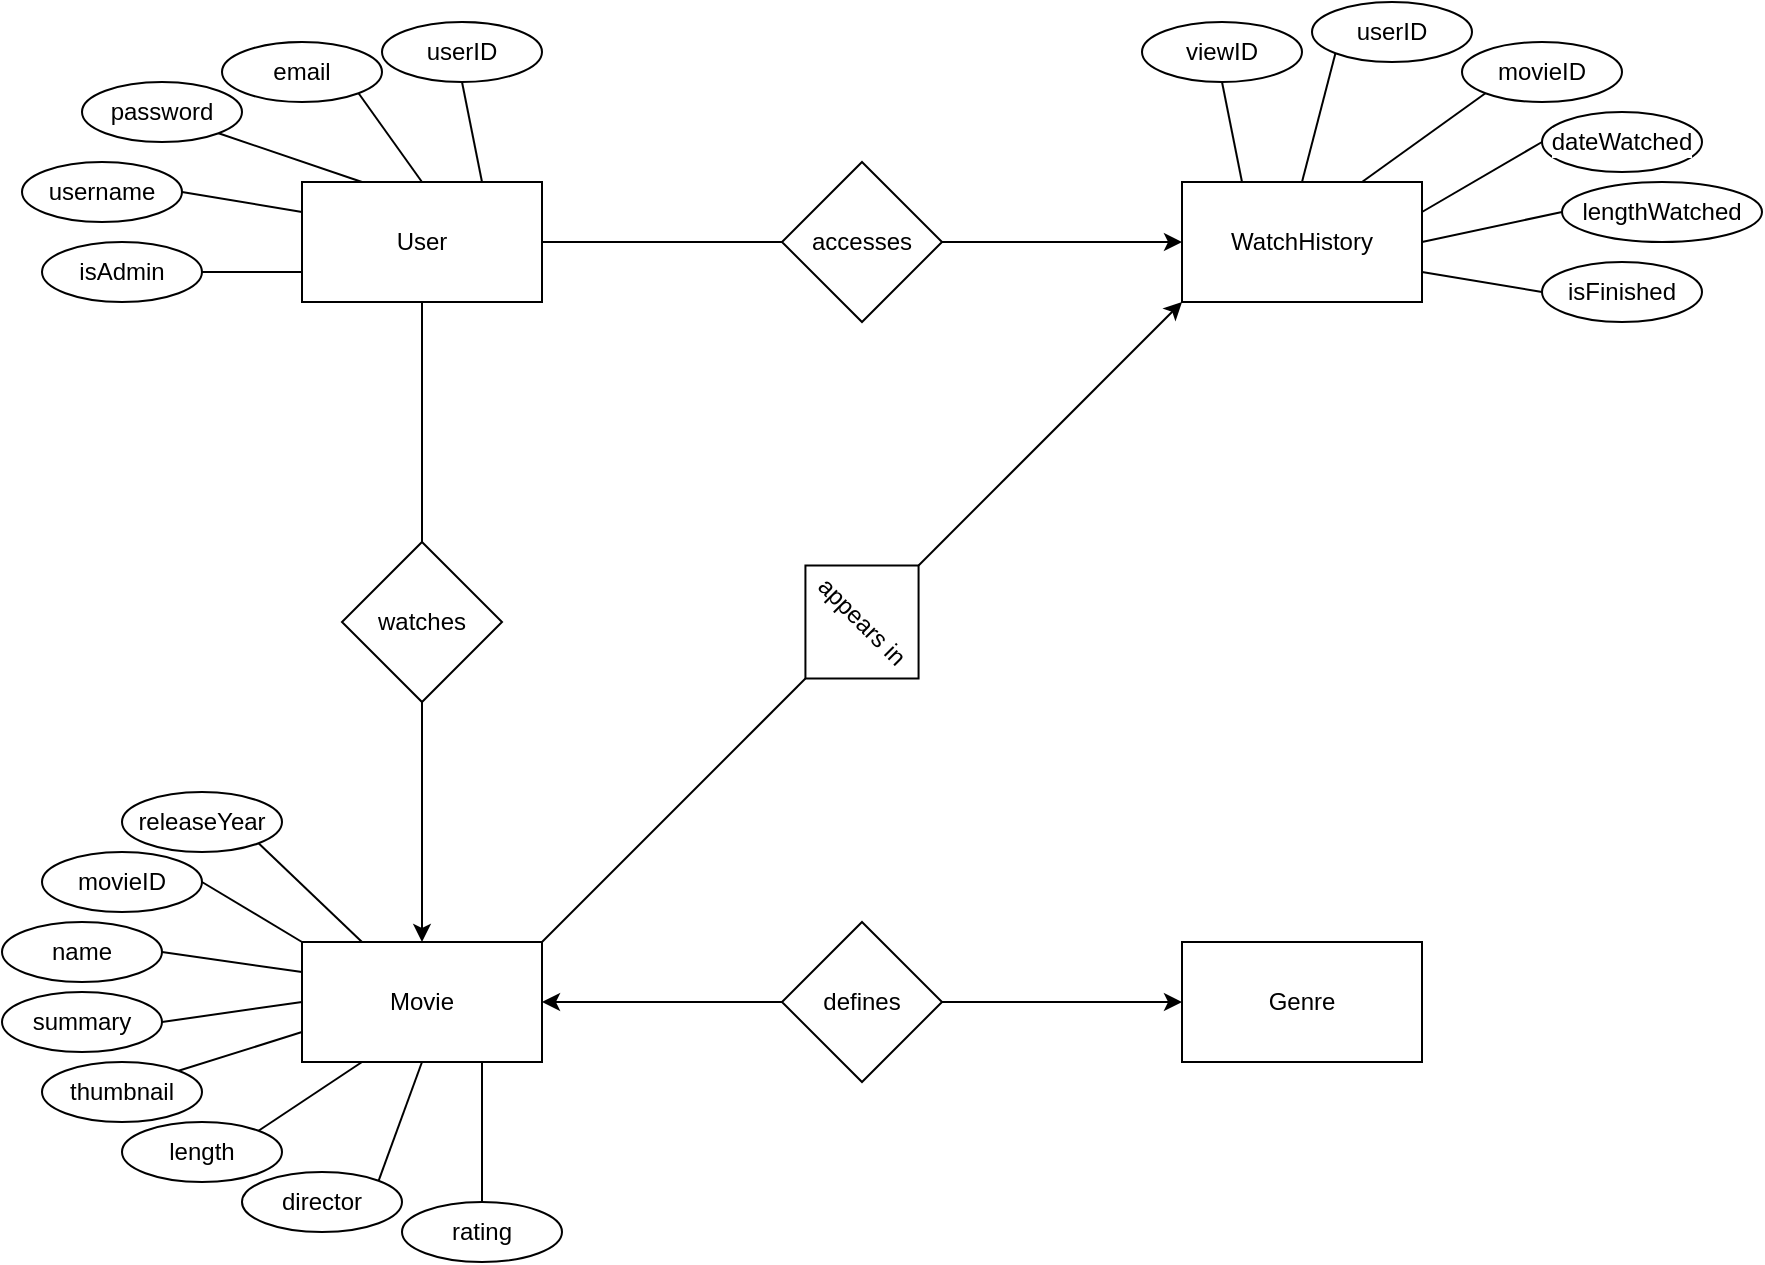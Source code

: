 <mxfile version="26.2.10">
  <diagram name="Page-1" id="SJn_idnGUMeTcrl6Irgf">
    <mxGraphModel dx="1228" dy="662" grid="1" gridSize="10" guides="1" tooltips="1" connect="1" arrows="1" fold="1" page="1" pageScale="1" pageWidth="850" pageHeight="1100" math="0" shadow="0">
      <root>
        <mxCell id="0" />
        <mxCell id="1" parent="0" />
        <mxCell id="cjGsYmpgyJE01i0ZJRMN-10" style="edgeStyle=orthogonalEdgeStyle;rounded=0;orthogonalLoop=1;jettySize=auto;html=1;exitX=0.5;exitY=1;exitDx=0;exitDy=0;entryX=0.5;entryY=0;entryDx=0;entryDy=0;endArrow=none;startFill=0;" edge="1" parent="1" source="cjGsYmpgyJE01i0ZJRMN-3" target="cjGsYmpgyJE01i0ZJRMN-7">
          <mxGeometry relative="1" as="geometry" />
        </mxCell>
        <mxCell id="cjGsYmpgyJE01i0ZJRMN-12" style="edgeStyle=orthogonalEdgeStyle;rounded=0;orthogonalLoop=1;jettySize=auto;html=1;exitX=1;exitY=0.5;exitDx=0;exitDy=0;entryX=0;entryY=0.5;entryDx=0;entryDy=0;endArrow=none;startFill=0;" edge="1" parent="1" source="cjGsYmpgyJE01i0ZJRMN-3" target="cjGsYmpgyJE01i0ZJRMN-8">
          <mxGeometry relative="1" as="geometry" />
        </mxCell>
        <mxCell id="cjGsYmpgyJE01i0ZJRMN-25" style="rounded=0;orthogonalLoop=1;jettySize=auto;html=1;exitX=0.75;exitY=0;exitDx=0;exitDy=0;entryX=0.5;entryY=1;entryDx=0;entryDy=0;endArrow=none;startFill=0;" edge="1" parent="1" source="cjGsYmpgyJE01i0ZJRMN-3" target="cjGsYmpgyJE01i0ZJRMN-20">
          <mxGeometry relative="1" as="geometry" />
        </mxCell>
        <mxCell id="cjGsYmpgyJE01i0ZJRMN-26" style="edgeStyle=none;shape=connector;rounded=0;orthogonalLoop=1;jettySize=auto;html=1;exitX=0.5;exitY=0;exitDx=0;exitDy=0;entryX=1;entryY=1;entryDx=0;entryDy=0;strokeColor=default;align=center;verticalAlign=middle;fontFamily=Helvetica;fontSize=11;fontColor=default;labelBackgroundColor=default;startFill=0;endArrow=none;" edge="1" parent="1" source="cjGsYmpgyJE01i0ZJRMN-3" target="cjGsYmpgyJE01i0ZJRMN-21">
          <mxGeometry relative="1" as="geometry" />
        </mxCell>
        <mxCell id="cjGsYmpgyJE01i0ZJRMN-27" style="edgeStyle=none;shape=connector;rounded=0;orthogonalLoop=1;jettySize=auto;html=1;exitX=0.25;exitY=0;exitDx=0;exitDy=0;entryX=1;entryY=1;entryDx=0;entryDy=0;strokeColor=default;align=center;verticalAlign=middle;fontFamily=Helvetica;fontSize=11;fontColor=default;labelBackgroundColor=default;startFill=0;endArrow=none;" edge="1" parent="1" source="cjGsYmpgyJE01i0ZJRMN-3" target="cjGsYmpgyJE01i0ZJRMN-22">
          <mxGeometry relative="1" as="geometry" />
        </mxCell>
        <mxCell id="cjGsYmpgyJE01i0ZJRMN-28" style="edgeStyle=none;shape=connector;rounded=0;orthogonalLoop=1;jettySize=auto;html=1;exitX=0;exitY=0.25;exitDx=0;exitDy=0;entryX=1;entryY=0.5;entryDx=0;entryDy=0;strokeColor=default;align=center;verticalAlign=middle;fontFamily=Helvetica;fontSize=11;fontColor=default;labelBackgroundColor=default;startFill=0;endArrow=none;" edge="1" parent="1" source="cjGsYmpgyJE01i0ZJRMN-3" target="cjGsYmpgyJE01i0ZJRMN-23">
          <mxGeometry relative="1" as="geometry" />
        </mxCell>
        <mxCell id="cjGsYmpgyJE01i0ZJRMN-29" style="edgeStyle=none;shape=connector;rounded=0;orthogonalLoop=1;jettySize=auto;html=1;exitX=0;exitY=0.75;exitDx=0;exitDy=0;entryX=1;entryY=0.5;entryDx=0;entryDy=0;strokeColor=default;align=center;verticalAlign=middle;fontFamily=Helvetica;fontSize=11;fontColor=default;labelBackgroundColor=default;startFill=0;endArrow=none;" edge="1" parent="1" source="cjGsYmpgyJE01i0ZJRMN-3" target="cjGsYmpgyJE01i0ZJRMN-24">
          <mxGeometry relative="1" as="geometry" />
        </mxCell>
        <mxCell id="cjGsYmpgyJE01i0ZJRMN-3" value="User" style="rounded=0;whiteSpace=wrap;html=1;" vertex="1" parent="1">
          <mxGeometry x="240" y="180" width="120" height="60" as="geometry" />
        </mxCell>
        <mxCell id="cjGsYmpgyJE01i0ZJRMN-18" style="rounded=0;orthogonalLoop=1;jettySize=auto;html=1;exitX=1;exitY=0;exitDx=0;exitDy=0;entryX=0.5;entryY=1;entryDx=0;entryDy=0;endArrow=none;startFill=0;" edge="1" parent="1" source="cjGsYmpgyJE01i0ZJRMN-4" target="cjGsYmpgyJE01i0ZJRMN-17">
          <mxGeometry relative="1" as="geometry" />
        </mxCell>
        <mxCell id="cjGsYmpgyJE01i0ZJRMN-38" style="edgeStyle=none;shape=connector;rounded=0;orthogonalLoop=1;jettySize=auto;html=1;exitX=0.25;exitY=0;exitDx=0;exitDy=0;entryX=1;entryY=1;entryDx=0;entryDy=0;strokeColor=default;align=center;verticalAlign=middle;fontFamily=Helvetica;fontSize=11;fontColor=default;labelBackgroundColor=default;startFill=0;endArrow=none;" edge="1" parent="1" source="cjGsYmpgyJE01i0ZJRMN-4" target="cjGsYmpgyJE01i0ZJRMN-34">
          <mxGeometry relative="1" as="geometry" />
        </mxCell>
        <mxCell id="cjGsYmpgyJE01i0ZJRMN-39" style="edgeStyle=none;shape=connector;rounded=0;orthogonalLoop=1;jettySize=auto;html=1;exitX=0;exitY=0;exitDx=0;exitDy=0;entryX=1;entryY=0.5;entryDx=0;entryDy=0;strokeColor=default;align=center;verticalAlign=middle;fontFamily=Helvetica;fontSize=11;fontColor=default;labelBackgroundColor=default;startFill=0;endArrow=none;" edge="1" parent="1" source="cjGsYmpgyJE01i0ZJRMN-4" target="cjGsYmpgyJE01i0ZJRMN-30">
          <mxGeometry relative="1" as="geometry" />
        </mxCell>
        <mxCell id="cjGsYmpgyJE01i0ZJRMN-40" style="edgeStyle=none;shape=connector;rounded=0;orthogonalLoop=1;jettySize=auto;html=1;exitX=0;exitY=0.25;exitDx=0;exitDy=0;entryX=1;entryY=0.5;entryDx=0;entryDy=0;strokeColor=default;align=center;verticalAlign=middle;fontFamily=Helvetica;fontSize=11;fontColor=default;labelBackgroundColor=default;startFill=0;endArrow=none;" edge="1" parent="1" source="cjGsYmpgyJE01i0ZJRMN-4" target="cjGsYmpgyJE01i0ZJRMN-31">
          <mxGeometry relative="1" as="geometry" />
        </mxCell>
        <mxCell id="cjGsYmpgyJE01i0ZJRMN-41" style="edgeStyle=none;shape=connector;rounded=0;orthogonalLoop=1;jettySize=auto;html=1;exitX=0;exitY=0.5;exitDx=0;exitDy=0;entryX=1;entryY=0.5;entryDx=0;entryDy=0;strokeColor=default;align=center;verticalAlign=middle;fontFamily=Helvetica;fontSize=11;fontColor=default;labelBackgroundColor=default;startFill=0;endArrow=none;" edge="1" parent="1" source="cjGsYmpgyJE01i0ZJRMN-4" target="cjGsYmpgyJE01i0ZJRMN-32">
          <mxGeometry relative="1" as="geometry" />
        </mxCell>
        <mxCell id="cjGsYmpgyJE01i0ZJRMN-42" style="edgeStyle=none;shape=connector;rounded=0;orthogonalLoop=1;jettySize=auto;html=1;exitX=0;exitY=0.75;exitDx=0;exitDy=0;entryX=1;entryY=0;entryDx=0;entryDy=0;strokeColor=default;align=center;verticalAlign=middle;fontFamily=Helvetica;fontSize=11;fontColor=default;labelBackgroundColor=default;startFill=0;endArrow=none;" edge="1" parent="1" source="cjGsYmpgyJE01i0ZJRMN-4" target="cjGsYmpgyJE01i0ZJRMN-33">
          <mxGeometry relative="1" as="geometry" />
        </mxCell>
        <mxCell id="cjGsYmpgyJE01i0ZJRMN-44" style="edgeStyle=none;shape=connector;rounded=0;orthogonalLoop=1;jettySize=auto;html=1;exitX=0.25;exitY=1;exitDx=0;exitDy=0;entryX=1;entryY=0;entryDx=0;entryDy=0;strokeColor=default;align=center;verticalAlign=middle;fontFamily=Helvetica;fontSize=11;fontColor=default;labelBackgroundColor=default;startFill=0;endArrow=none;" edge="1" parent="1" source="cjGsYmpgyJE01i0ZJRMN-4" target="cjGsYmpgyJE01i0ZJRMN-35">
          <mxGeometry relative="1" as="geometry" />
        </mxCell>
        <mxCell id="cjGsYmpgyJE01i0ZJRMN-45" style="edgeStyle=none;shape=connector;rounded=0;orthogonalLoop=1;jettySize=auto;html=1;exitX=0.5;exitY=1;exitDx=0;exitDy=0;entryX=1;entryY=0;entryDx=0;entryDy=0;strokeColor=default;align=center;verticalAlign=middle;fontFamily=Helvetica;fontSize=11;fontColor=default;labelBackgroundColor=default;startFill=0;endArrow=none;" edge="1" parent="1" source="cjGsYmpgyJE01i0ZJRMN-4" target="cjGsYmpgyJE01i0ZJRMN-36">
          <mxGeometry relative="1" as="geometry" />
        </mxCell>
        <mxCell id="cjGsYmpgyJE01i0ZJRMN-46" style="edgeStyle=none;shape=connector;rounded=0;orthogonalLoop=1;jettySize=auto;html=1;exitX=0.75;exitY=1;exitDx=0;exitDy=0;entryX=0.5;entryY=0;entryDx=0;entryDy=0;strokeColor=default;align=center;verticalAlign=middle;fontFamily=Helvetica;fontSize=11;fontColor=default;labelBackgroundColor=default;startFill=0;endArrow=none;" edge="1" parent="1" source="cjGsYmpgyJE01i0ZJRMN-4" target="cjGsYmpgyJE01i0ZJRMN-37">
          <mxGeometry relative="1" as="geometry" />
        </mxCell>
        <mxCell id="cjGsYmpgyJE01i0ZJRMN-4" value="Movie" style="rounded=0;whiteSpace=wrap;html=1;" vertex="1" parent="1">
          <mxGeometry x="240" y="560" width="120" height="60" as="geometry" />
        </mxCell>
        <mxCell id="cjGsYmpgyJE01i0ZJRMN-54" style="edgeStyle=none;shape=connector;rounded=0;orthogonalLoop=1;jettySize=auto;html=1;exitX=0.25;exitY=0;exitDx=0;exitDy=0;entryX=0.5;entryY=1;entryDx=0;entryDy=0;strokeColor=default;align=center;verticalAlign=middle;fontFamily=Helvetica;fontSize=11;fontColor=default;labelBackgroundColor=default;startFill=0;endArrow=none;" edge="1" parent="1" source="cjGsYmpgyJE01i0ZJRMN-5" target="cjGsYmpgyJE01i0ZJRMN-47">
          <mxGeometry relative="1" as="geometry" />
        </mxCell>
        <mxCell id="cjGsYmpgyJE01i0ZJRMN-55" style="edgeStyle=none;shape=connector;rounded=0;orthogonalLoop=1;jettySize=auto;html=1;exitX=0.5;exitY=0;exitDx=0;exitDy=0;entryX=0;entryY=1;entryDx=0;entryDy=0;strokeColor=default;align=center;verticalAlign=middle;fontFamily=Helvetica;fontSize=11;fontColor=default;labelBackgroundColor=default;startFill=0;endArrow=none;" edge="1" parent="1" source="cjGsYmpgyJE01i0ZJRMN-5" target="cjGsYmpgyJE01i0ZJRMN-48">
          <mxGeometry relative="1" as="geometry" />
        </mxCell>
        <mxCell id="cjGsYmpgyJE01i0ZJRMN-56" style="edgeStyle=none;shape=connector;rounded=0;orthogonalLoop=1;jettySize=auto;html=1;exitX=0.75;exitY=0;exitDx=0;exitDy=0;entryX=0;entryY=1;entryDx=0;entryDy=0;strokeColor=default;align=center;verticalAlign=middle;fontFamily=Helvetica;fontSize=11;fontColor=default;labelBackgroundColor=default;startFill=0;endArrow=none;" edge="1" parent="1" source="cjGsYmpgyJE01i0ZJRMN-5" target="cjGsYmpgyJE01i0ZJRMN-49">
          <mxGeometry relative="1" as="geometry" />
        </mxCell>
        <mxCell id="cjGsYmpgyJE01i0ZJRMN-57" style="edgeStyle=none;shape=connector;rounded=0;orthogonalLoop=1;jettySize=auto;html=1;exitX=1;exitY=0.25;exitDx=0;exitDy=0;entryX=0;entryY=0.5;entryDx=0;entryDy=0;strokeColor=default;align=center;verticalAlign=middle;fontFamily=Helvetica;fontSize=11;fontColor=default;labelBackgroundColor=default;startFill=0;endArrow=none;" edge="1" parent="1" source="cjGsYmpgyJE01i0ZJRMN-5" target="cjGsYmpgyJE01i0ZJRMN-50">
          <mxGeometry relative="1" as="geometry" />
        </mxCell>
        <mxCell id="cjGsYmpgyJE01i0ZJRMN-58" style="edgeStyle=none;shape=connector;rounded=0;orthogonalLoop=1;jettySize=auto;html=1;exitX=1;exitY=0.5;exitDx=0;exitDy=0;entryX=0;entryY=0.5;entryDx=0;entryDy=0;strokeColor=default;align=center;verticalAlign=middle;fontFamily=Helvetica;fontSize=11;fontColor=default;labelBackgroundColor=default;startFill=0;endArrow=none;" edge="1" parent="1" source="cjGsYmpgyJE01i0ZJRMN-5" target="cjGsYmpgyJE01i0ZJRMN-51">
          <mxGeometry relative="1" as="geometry" />
        </mxCell>
        <mxCell id="cjGsYmpgyJE01i0ZJRMN-59" style="edgeStyle=none;shape=connector;rounded=0;orthogonalLoop=1;jettySize=auto;html=1;exitX=1;exitY=0.75;exitDx=0;exitDy=0;entryX=0;entryY=0.5;entryDx=0;entryDy=0;strokeColor=default;align=center;verticalAlign=middle;fontFamily=Helvetica;fontSize=11;fontColor=default;labelBackgroundColor=default;startFill=0;endArrow=none;" edge="1" parent="1" source="cjGsYmpgyJE01i0ZJRMN-5" target="cjGsYmpgyJE01i0ZJRMN-52">
          <mxGeometry relative="1" as="geometry" />
        </mxCell>
        <mxCell id="cjGsYmpgyJE01i0ZJRMN-5" value="WatchHistory" style="rounded=0;whiteSpace=wrap;html=1;" vertex="1" parent="1">
          <mxGeometry x="680" y="180" width="120" height="60" as="geometry" />
        </mxCell>
        <mxCell id="cjGsYmpgyJE01i0ZJRMN-6" value="Genre" style="rounded=0;whiteSpace=wrap;html=1;" vertex="1" parent="1">
          <mxGeometry x="680" y="560" width="120" height="60" as="geometry" />
        </mxCell>
        <mxCell id="cjGsYmpgyJE01i0ZJRMN-11" style="edgeStyle=orthogonalEdgeStyle;rounded=0;orthogonalLoop=1;jettySize=auto;html=1;exitX=0.5;exitY=1;exitDx=0;exitDy=0;entryX=0.5;entryY=0;entryDx=0;entryDy=0;" edge="1" parent="1" source="cjGsYmpgyJE01i0ZJRMN-7" target="cjGsYmpgyJE01i0ZJRMN-4">
          <mxGeometry relative="1" as="geometry" />
        </mxCell>
        <mxCell id="cjGsYmpgyJE01i0ZJRMN-7" value="watches" style="rhombus;whiteSpace=wrap;html=1;" vertex="1" parent="1">
          <mxGeometry x="260" y="360" width="80" height="80" as="geometry" />
        </mxCell>
        <mxCell id="cjGsYmpgyJE01i0ZJRMN-13" style="edgeStyle=orthogonalEdgeStyle;rounded=0;orthogonalLoop=1;jettySize=auto;html=1;exitX=1;exitY=0.5;exitDx=0;exitDy=0;entryX=0;entryY=0.5;entryDx=0;entryDy=0;" edge="1" parent="1" source="cjGsYmpgyJE01i0ZJRMN-8" target="cjGsYmpgyJE01i0ZJRMN-5">
          <mxGeometry relative="1" as="geometry" />
        </mxCell>
        <mxCell id="cjGsYmpgyJE01i0ZJRMN-8" value="accesses" style="rhombus;whiteSpace=wrap;html=1;" vertex="1" parent="1">
          <mxGeometry x="480" y="170" width="80" height="80" as="geometry" />
        </mxCell>
        <mxCell id="cjGsYmpgyJE01i0ZJRMN-15" style="edgeStyle=orthogonalEdgeStyle;rounded=0;orthogonalLoop=1;jettySize=auto;html=1;exitX=0;exitY=0.5;exitDx=0;exitDy=0;entryX=1;entryY=0.5;entryDx=0;entryDy=0;" edge="1" parent="1" source="cjGsYmpgyJE01i0ZJRMN-9" target="cjGsYmpgyJE01i0ZJRMN-4">
          <mxGeometry relative="1" as="geometry" />
        </mxCell>
        <mxCell id="cjGsYmpgyJE01i0ZJRMN-16" style="edgeStyle=orthogonalEdgeStyle;rounded=0;orthogonalLoop=1;jettySize=auto;html=1;exitX=1;exitY=0.5;exitDx=0;exitDy=0;entryX=0;entryY=0.5;entryDx=0;entryDy=0;" edge="1" parent="1" source="cjGsYmpgyJE01i0ZJRMN-9" target="cjGsYmpgyJE01i0ZJRMN-6">
          <mxGeometry relative="1" as="geometry" />
        </mxCell>
        <mxCell id="cjGsYmpgyJE01i0ZJRMN-9" value="defines" style="rhombus;whiteSpace=wrap;html=1;" vertex="1" parent="1">
          <mxGeometry x="480" y="550" width="80" height="80" as="geometry" />
        </mxCell>
        <mxCell id="cjGsYmpgyJE01i0ZJRMN-19" style="rounded=0;orthogonalLoop=1;jettySize=auto;html=1;exitX=0.5;exitY=0;exitDx=0;exitDy=0;entryX=0;entryY=1;entryDx=0;entryDy=0;" edge="1" parent="1" source="cjGsYmpgyJE01i0ZJRMN-17" target="cjGsYmpgyJE01i0ZJRMN-5">
          <mxGeometry relative="1" as="geometry" />
        </mxCell>
        <mxCell id="cjGsYmpgyJE01i0ZJRMN-17" value="appears in" style="rhombus;whiteSpace=wrap;html=1;rotation=45;" vertex="1" parent="1">
          <mxGeometry x="480" y="360" width="80" height="80" as="geometry" />
        </mxCell>
        <mxCell id="cjGsYmpgyJE01i0ZJRMN-20" value="userID" style="ellipse;whiteSpace=wrap;html=1;strokeColor=default;align=center;verticalAlign=middle;fontFamily=Helvetica;fontSize=12;fontColor=default;fillColor=default;" vertex="1" parent="1">
          <mxGeometry x="280" y="100" width="80" height="30" as="geometry" />
        </mxCell>
        <mxCell id="cjGsYmpgyJE01i0ZJRMN-21" value="email" style="ellipse;whiteSpace=wrap;html=1;strokeColor=default;align=center;verticalAlign=middle;fontFamily=Helvetica;fontSize=12;fontColor=default;fillColor=default;" vertex="1" parent="1">
          <mxGeometry x="200" y="110" width="80" height="30" as="geometry" />
        </mxCell>
        <mxCell id="cjGsYmpgyJE01i0ZJRMN-22" value="password" style="ellipse;whiteSpace=wrap;html=1;strokeColor=default;align=center;verticalAlign=middle;fontFamily=Helvetica;fontSize=12;fontColor=default;fillColor=default;" vertex="1" parent="1">
          <mxGeometry x="130" y="130" width="80" height="30" as="geometry" />
        </mxCell>
        <mxCell id="cjGsYmpgyJE01i0ZJRMN-23" value="username" style="ellipse;whiteSpace=wrap;html=1;strokeColor=default;align=center;verticalAlign=middle;fontFamily=Helvetica;fontSize=12;fontColor=default;fillColor=default;" vertex="1" parent="1">
          <mxGeometry x="100" y="170" width="80" height="30" as="geometry" />
        </mxCell>
        <mxCell id="cjGsYmpgyJE01i0ZJRMN-24" value="isAdmin" style="ellipse;whiteSpace=wrap;html=1;strokeColor=default;align=center;verticalAlign=middle;fontFamily=Helvetica;fontSize=12;fontColor=default;fillColor=default;" vertex="1" parent="1">
          <mxGeometry x="110" y="210" width="80" height="30" as="geometry" />
        </mxCell>
        <mxCell id="cjGsYmpgyJE01i0ZJRMN-30" value="movieID" style="ellipse;whiteSpace=wrap;html=1;strokeColor=default;align=center;verticalAlign=middle;fontFamily=Helvetica;fontSize=12;fontColor=default;fillColor=default;labelBackgroundColor=default;" vertex="1" parent="1">
          <mxGeometry x="110" y="515" width="80" height="30" as="geometry" />
        </mxCell>
        <mxCell id="cjGsYmpgyJE01i0ZJRMN-31" value="name" style="ellipse;whiteSpace=wrap;html=1;strokeColor=default;align=center;verticalAlign=middle;fontFamily=Helvetica;fontSize=12;fontColor=default;fillColor=default;labelBackgroundColor=default;" vertex="1" parent="1">
          <mxGeometry x="90" y="550" width="80" height="30" as="geometry" />
        </mxCell>
        <mxCell id="cjGsYmpgyJE01i0ZJRMN-32" value="summary" style="ellipse;whiteSpace=wrap;html=1;strokeColor=default;align=center;verticalAlign=middle;fontFamily=Helvetica;fontSize=12;fontColor=default;fillColor=default;labelBackgroundColor=default;" vertex="1" parent="1">
          <mxGeometry x="90" y="585" width="80" height="30" as="geometry" />
        </mxCell>
        <mxCell id="cjGsYmpgyJE01i0ZJRMN-33" value="thumbnail" style="ellipse;whiteSpace=wrap;html=1;strokeColor=default;align=center;verticalAlign=middle;fontFamily=Helvetica;fontSize=12;fontColor=default;fillColor=default;labelBackgroundColor=default;" vertex="1" parent="1">
          <mxGeometry x="110" y="620" width="80" height="30" as="geometry" />
        </mxCell>
        <mxCell id="cjGsYmpgyJE01i0ZJRMN-34" value="releaseYear" style="ellipse;whiteSpace=wrap;html=1;strokeColor=default;align=center;verticalAlign=middle;fontFamily=Helvetica;fontSize=12;fontColor=default;fillColor=default;labelBackgroundColor=default;" vertex="1" parent="1">
          <mxGeometry x="150" y="485" width="80" height="30" as="geometry" />
        </mxCell>
        <mxCell id="cjGsYmpgyJE01i0ZJRMN-35" value="length" style="ellipse;whiteSpace=wrap;html=1;strokeColor=default;align=center;verticalAlign=middle;fontFamily=Helvetica;fontSize=12;fontColor=default;fillColor=default;labelBackgroundColor=default;" vertex="1" parent="1">
          <mxGeometry x="150" y="650" width="80" height="30" as="geometry" />
        </mxCell>
        <mxCell id="cjGsYmpgyJE01i0ZJRMN-36" value="director" style="ellipse;whiteSpace=wrap;html=1;strokeColor=default;align=center;verticalAlign=middle;fontFamily=Helvetica;fontSize=12;fontColor=default;fillColor=default;labelBackgroundColor=default;" vertex="1" parent="1">
          <mxGeometry x="210" y="675" width="80" height="30" as="geometry" />
        </mxCell>
        <mxCell id="cjGsYmpgyJE01i0ZJRMN-37" value="rating" style="ellipse;whiteSpace=wrap;html=1;strokeColor=default;align=center;verticalAlign=middle;fontFamily=Helvetica;fontSize=12;fontColor=default;fillColor=default;labelBackgroundColor=default;" vertex="1" parent="1">
          <mxGeometry x="290" y="690" width="80" height="30" as="geometry" />
        </mxCell>
        <mxCell id="cjGsYmpgyJE01i0ZJRMN-47" value="viewID" style="ellipse;whiteSpace=wrap;html=1;strokeColor=default;align=center;verticalAlign=middle;fontFamily=Helvetica;fontSize=12;fontColor=default;fillColor=default;labelBackgroundColor=default;" vertex="1" parent="1">
          <mxGeometry x="660" y="100" width="80" height="30" as="geometry" />
        </mxCell>
        <mxCell id="cjGsYmpgyJE01i0ZJRMN-48" value="userID" style="ellipse;whiteSpace=wrap;html=1;strokeColor=default;align=center;verticalAlign=middle;fontFamily=Helvetica;fontSize=12;fontColor=default;fillColor=default;labelBackgroundColor=default;" vertex="1" parent="1">
          <mxGeometry x="745" y="90" width="80" height="30" as="geometry" />
        </mxCell>
        <mxCell id="cjGsYmpgyJE01i0ZJRMN-49" value="movieID" style="ellipse;whiteSpace=wrap;html=1;strokeColor=default;align=center;verticalAlign=middle;fontFamily=Helvetica;fontSize=12;fontColor=default;fillColor=default;labelBackgroundColor=default;" vertex="1" parent="1">
          <mxGeometry x="820" y="110" width="80" height="30" as="geometry" />
        </mxCell>
        <mxCell id="cjGsYmpgyJE01i0ZJRMN-50" value="dateWatched" style="ellipse;whiteSpace=wrap;html=1;strokeColor=default;align=center;verticalAlign=middle;fontFamily=Helvetica;fontSize=12;fontColor=default;fillColor=default;labelBackgroundColor=default;" vertex="1" parent="1">
          <mxGeometry x="860" y="145" width="80" height="30" as="geometry" />
        </mxCell>
        <mxCell id="cjGsYmpgyJE01i0ZJRMN-51" value="lengthWatched" style="ellipse;whiteSpace=wrap;html=1;strokeColor=default;align=center;verticalAlign=middle;fontFamily=Helvetica;fontSize=12;fontColor=default;fillColor=default;labelBackgroundColor=default;" vertex="1" parent="1">
          <mxGeometry x="870" y="180" width="100" height="30" as="geometry" />
        </mxCell>
        <mxCell id="cjGsYmpgyJE01i0ZJRMN-52" value="isFinished" style="ellipse;whiteSpace=wrap;html=1;strokeColor=default;align=center;verticalAlign=middle;fontFamily=Helvetica;fontSize=12;fontColor=default;fillColor=default;labelBackgroundColor=default;" vertex="1" parent="1">
          <mxGeometry x="860" y="220" width="80" height="30" as="geometry" />
        </mxCell>
      </root>
    </mxGraphModel>
  </diagram>
</mxfile>

